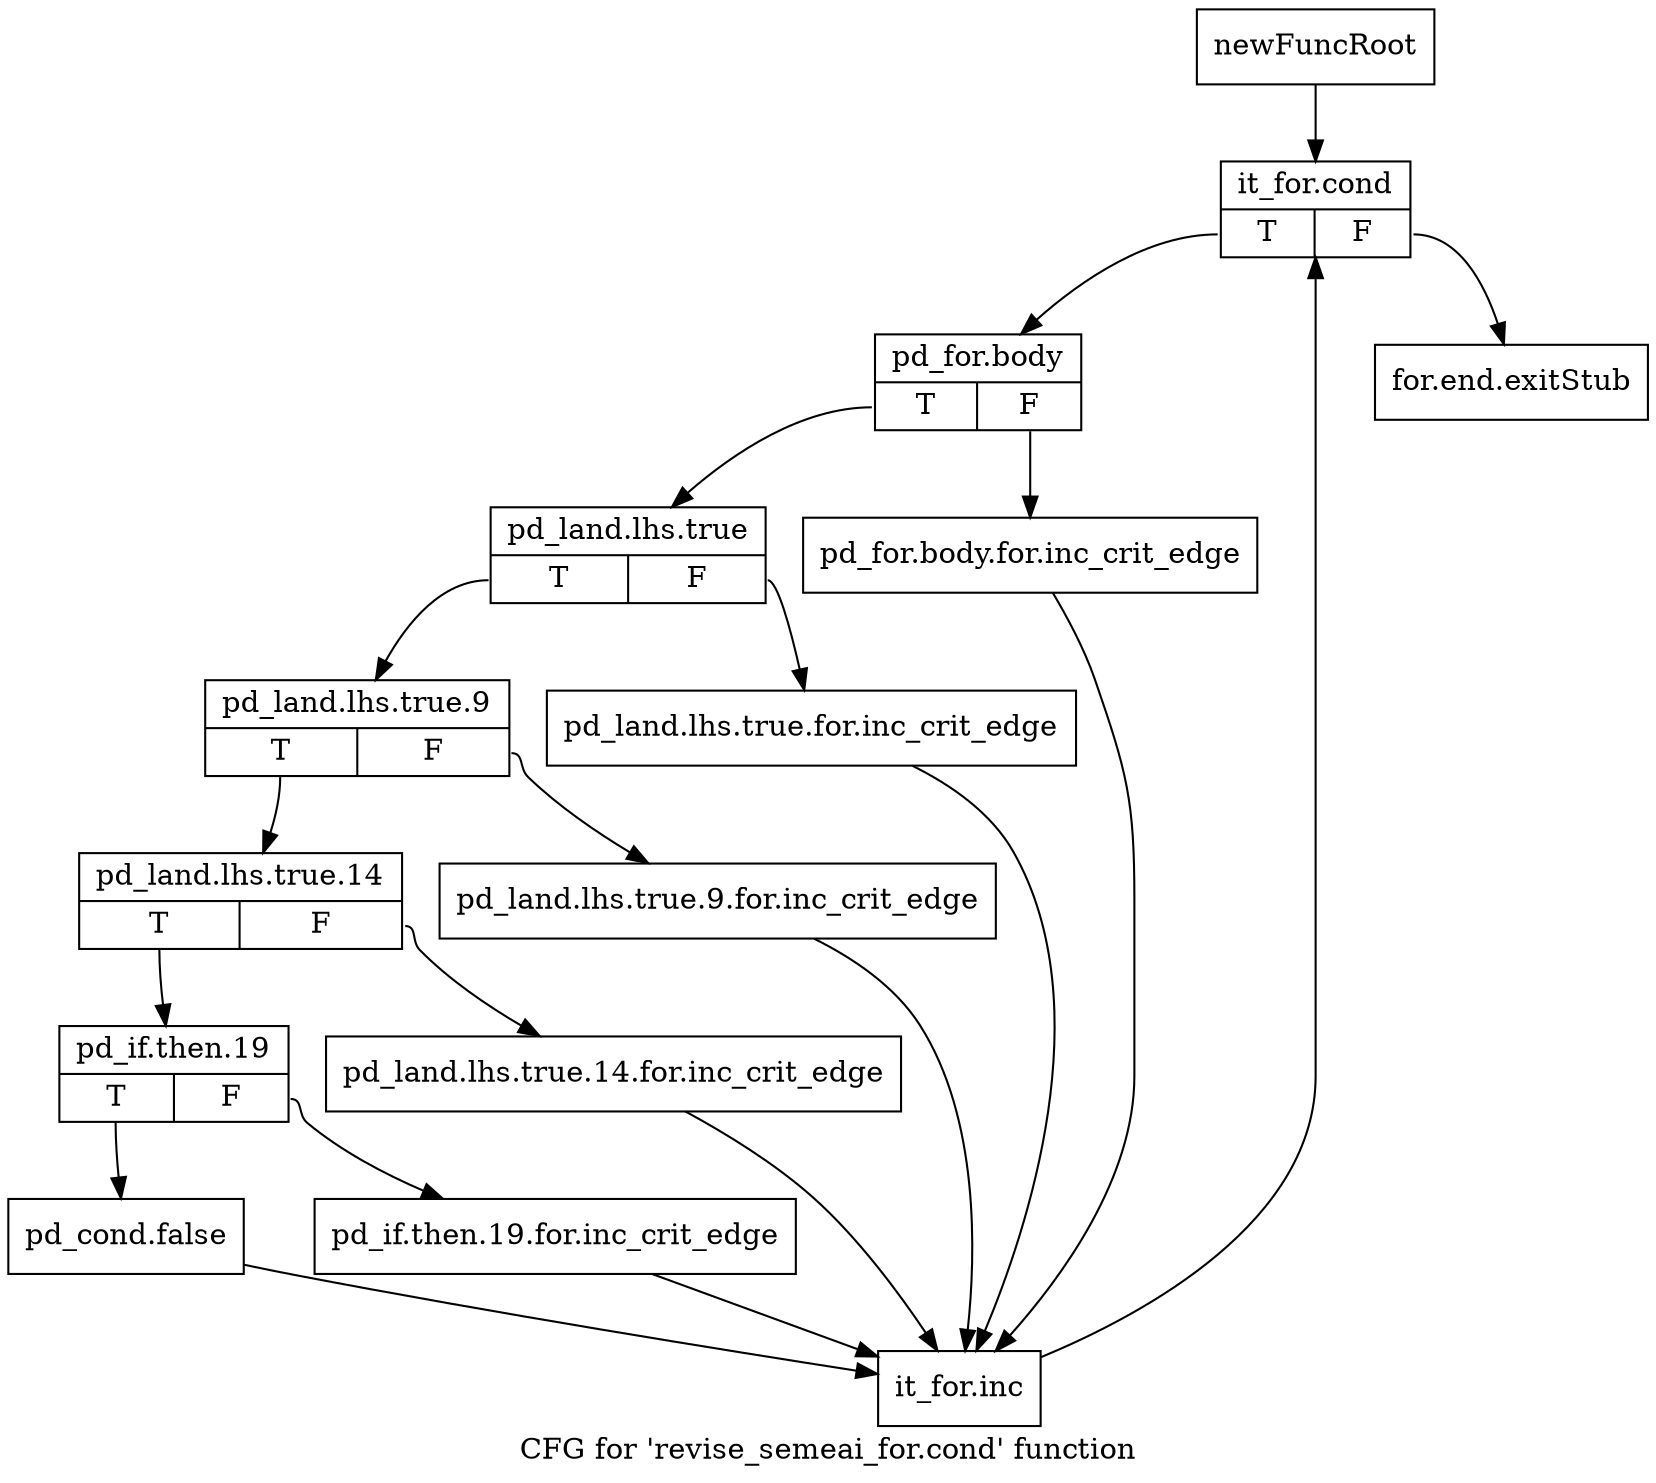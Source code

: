 digraph "CFG for 'revise_semeai_for.cond' function" {
	label="CFG for 'revise_semeai_for.cond' function";

	Node0x3fd9ca0 [shape=record,label="{newFuncRoot}"];
	Node0x3fd9ca0 -> Node0x3fdc720;
	Node0x3fdc6d0 [shape=record,label="{for.end.exitStub}"];
	Node0x3fdc720 [shape=record,label="{it_for.cond|{<s0>T|<s1>F}}"];
	Node0x3fdc720:s0 -> Node0x3fdc770;
	Node0x3fdc720:s1 -> Node0x3fdc6d0;
	Node0x3fdc770 [shape=record,label="{pd_for.body|{<s0>T|<s1>F}}"];
	Node0x3fdc770:s0 -> Node0x3fdc810;
	Node0x3fdc770:s1 -> Node0x3fdc7c0;
	Node0x3fdc7c0 [shape=record,label="{pd_for.body.for.inc_crit_edge}"];
	Node0x3fdc7c0 -> Node0x3fdcae0;
	Node0x3fdc810 [shape=record,label="{pd_land.lhs.true|{<s0>T|<s1>F}}"];
	Node0x3fdc810:s0 -> Node0x3fdc8b0;
	Node0x3fdc810:s1 -> Node0x3fdc860;
	Node0x3fdc860 [shape=record,label="{pd_land.lhs.true.for.inc_crit_edge}"];
	Node0x3fdc860 -> Node0x3fdcae0;
	Node0x3fdc8b0 [shape=record,label="{pd_land.lhs.true.9|{<s0>T|<s1>F}}"];
	Node0x3fdc8b0:s0 -> Node0x3fdc950;
	Node0x3fdc8b0:s1 -> Node0x3fdc900;
	Node0x3fdc900 [shape=record,label="{pd_land.lhs.true.9.for.inc_crit_edge}"];
	Node0x3fdc900 -> Node0x3fdcae0;
	Node0x3fdc950 [shape=record,label="{pd_land.lhs.true.14|{<s0>T|<s1>F}}"];
	Node0x3fdc950:s0 -> Node0x3fdc9f0;
	Node0x3fdc950:s1 -> Node0x3fdc9a0;
	Node0x3fdc9a0 [shape=record,label="{pd_land.lhs.true.14.for.inc_crit_edge}"];
	Node0x3fdc9a0 -> Node0x3fdcae0;
	Node0x3fdc9f0 [shape=record,label="{pd_if.then.19|{<s0>T|<s1>F}}"];
	Node0x3fdc9f0:s0 -> Node0x3fdca90;
	Node0x3fdc9f0:s1 -> Node0x3fdca40;
	Node0x3fdca40 [shape=record,label="{pd_if.then.19.for.inc_crit_edge}"];
	Node0x3fdca40 -> Node0x3fdcae0;
	Node0x3fdca90 [shape=record,label="{pd_cond.false}"];
	Node0x3fdca90 -> Node0x3fdcae0;
	Node0x3fdcae0 [shape=record,label="{it_for.inc}"];
	Node0x3fdcae0 -> Node0x3fdc720;
}
